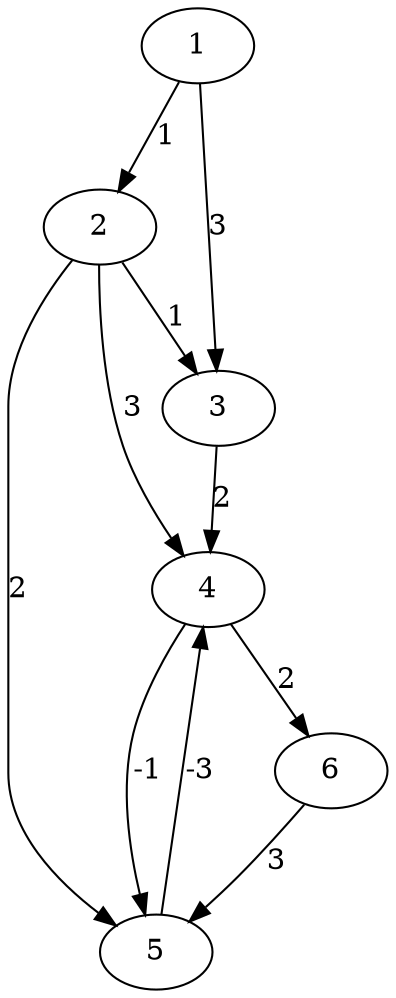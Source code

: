 digraph G
{
  1 -> 2 [label = 1];
  1 -> 3 [label = 3];
  2 -> 3 [label = 1];
  2 -> 4 [label = 3];
  2 -> 5 [label = 2];
  3 -> 4 [label = 2];
  4 -> 5 [label = -1];
  4 -> 6 [label = 2];
  5 -> 4 [label = -3];
  6 -> 5 [label = 3];
}